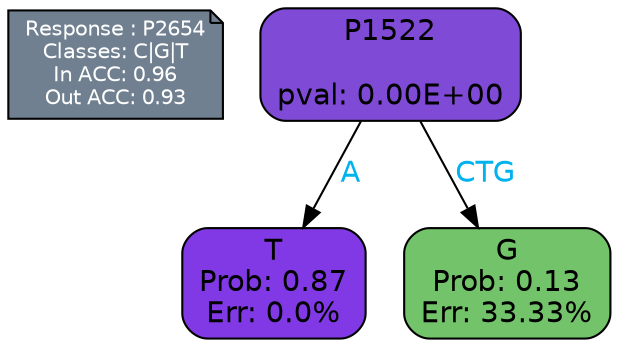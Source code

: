 digraph Tree {
node [shape=box, style="filled, rounded", color="black", fontname=helvetica] ;
graph [ranksep=equally, splines=polylines, bgcolor=transparent, dpi=600] ;
edge [fontname=helvetica] ;
LEGEND [label="Response : P2654
Classes: C|G|T
In ACC: 0.96
Out ACC: 0.93
",shape=note,align=left,style=filled,fillcolor="slategray",fontcolor="white",fontsize=10];1 [label="P1522

pval: 0.00E+00", fillcolor="#7f4ad5"] ;
2 [label="T
Prob: 0.87
Err: 0.0%", fillcolor="#8139e5"] ;
3 [label="G
Prob: 0.13
Err: 33.33%", fillcolor="#72c369"] ;
1 -> 2 [label="A",fontcolor=deepskyblue2] ;
1 -> 3 [label="CTG",fontcolor=deepskyblue2] ;
{rank = same; 2;3;}{rank = same; LEGEND;1;}}